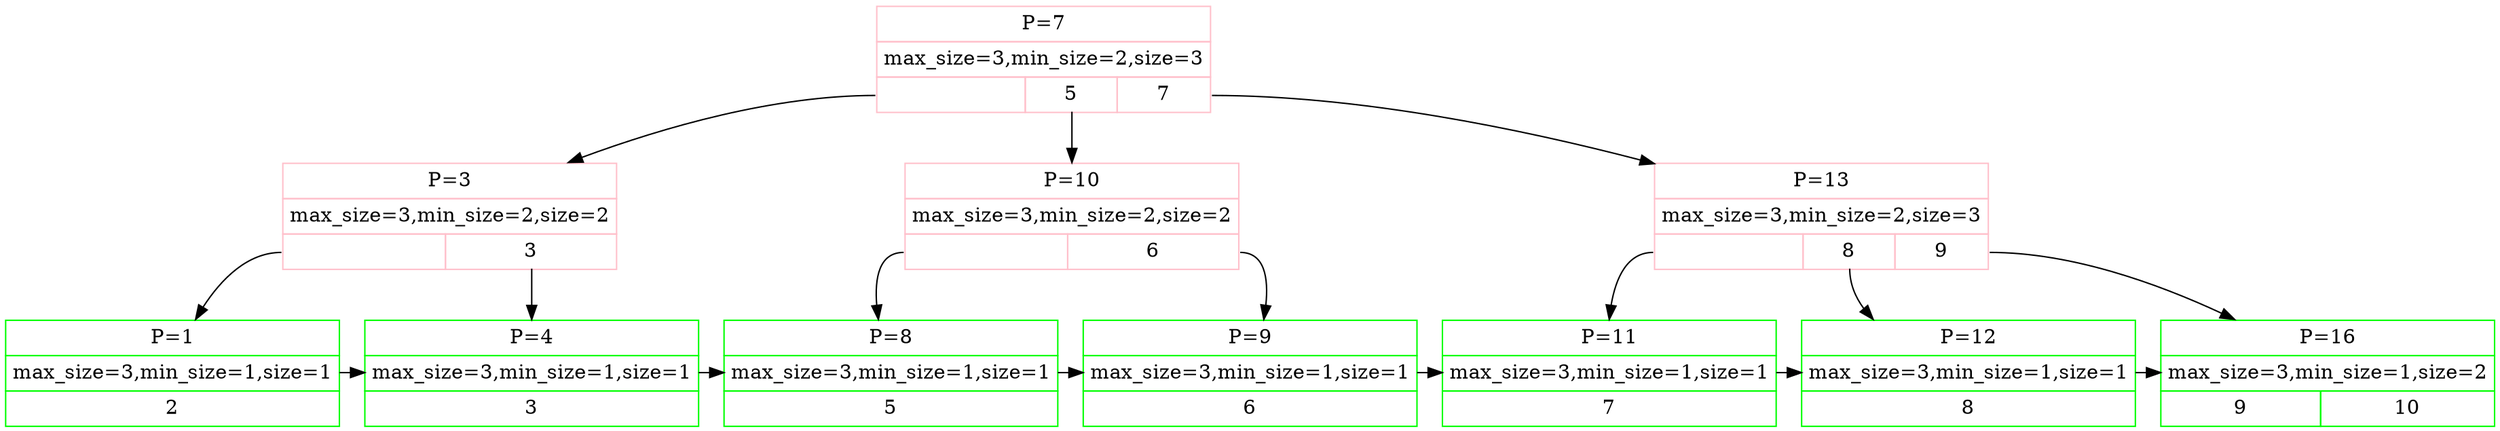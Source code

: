 digraph G {
INT_7[shape=plain color=pink label=<<TABLE BORDER="0" CELLBORDER="1" CELLSPACING="0" CELLPADDING="4">
<TR><TD COLSPAN="3">P=7</TD></TR>
<TR><TD COLSPAN="3">max_size=3,min_size=2,size=3</TD></TR>
<TR><TD PORT="p3"> </TD>
<TD PORT="p10">5</TD>
<TD PORT="p13">7</TD>
</TR></TABLE>>];
INT_3[shape=plain color=pink label=<<TABLE BORDER="0" CELLBORDER="1" CELLSPACING="0" CELLPADDING="4">
<TR><TD COLSPAN="2">P=3</TD></TR>
<TR><TD COLSPAN="2">max_size=3,min_size=2,size=2</TD></TR>
<TR><TD PORT="p1"> </TD>
<TD PORT="p4">3</TD>
</TR></TABLE>>];
INT_7:p3 -> INT_3;
LEAF_1[shape=plain color=green label=<<TABLE BORDER="0" CELLBORDER="1" CELLSPACING="0" CELLPADDING="4">
<TR><TD COLSPAN="1">P=1</TD></TR>
<TR><TD COLSPAN="1">max_size=3,min_size=1,size=1</TD></TR>
<TR><TD>2</TD>
</TR></TABLE>>];
LEAF_1 -> LEAF_4;
{rank=same LEAF_1 LEAF_4};
INT_3:p1 -> LEAF_1;
LEAF_4[shape=plain color=green label=<<TABLE BORDER="0" CELLBORDER="1" CELLSPACING="0" CELLPADDING="4">
<TR><TD COLSPAN="1">P=4</TD></TR>
<TR><TD COLSPAN="1">max_size=3,min_size=1,size=1</TD></TR>
<TR><TD>3</TD>
</TR></TABLE>>];
LEAF_4 -> LEAF_8;
{rank=same LEAF_4 LEAF_8};
INT_3:p4 -> LEAF_4;
INT_10[shape=plain color=pink label=<<TABLE BORDER="0" CELLBORDER="1" CELLSPACING="0" CELLPADDING="4">
<TR><TD COLSPAN="2">P=10</TD></TR>
<TR><TD COLSPAN="2">max_size=3,min_size=2,size=2</TD></TR>
<TR><TD PORT="p8"> </TD>
<TD PORT="p9">6</TD>
</TR></TABLE>>];
INT_7:p10 -> INT_10;
LEAF_8[shape=plain color=green label=<<TABLE BORDER="0" CELLBORDER="1" CELLSPACING="0" CELLPADDING="4">
<TR><TD COLSPAN="1">P=8</TD></TR>
<TR><TD COLSPAN="1">max_size=3,min_size=1,size=1</TD></TR>
<TR><TD>5</TD>
</TR></TABLE>>];
LEAF_8 -> LEAF_9;
{rank=same LEAF_8 LEAF_9};
INT_10:p8 -> LEAF_8;
LEAF_9[shape=plain color=green label=<<TABLE BORDER="0" CELLBORDER="1" CELLSPACING="0" CELLPADDING="4">
<TR><TD COLSPAN="1">P=9</TD></TR>
<TR><TD COLSPAN="1">max_size=3,min_size=1,size=1</TD></TR>
<TR><TD>6</TD>
</TR></TABLE>>];
LEAF_9 -> LEAF_11;
{rank=same LEAF_9 LEAF_11};
INT_10:p9 -> LEAF_9;
{rank=same INT_3 INT_10};
INT_13[shape=plain color=pink label=<<TABLE BORDER="0" CELLBORDER="1" CELLSPACING="0" CELLPADDING="4">
<TR><TD COLSPAN="3">P=13</TD></TR>
<TR><TD COLSPAN="3">max_size=3,min_size=2,size=3</TD></TR>
<TR><TD PORT="p11"> </TD>
<TD PORT="p12">8</TD>
<TD PORT="p16">9</TD>
</TR></TABLE>>];
INT_7:p13 -> INT_13;
LEAF_11[shape=plain color=green label=<<TABLE BORDER="0" CELLBORDER="1" CELLSPACING="0" CELLPADDING="4">
<TR><TD COLSPAN="1">P=11</TD></TR>
<TR><TD COLSPAN="1">max_size=3,min_size=1,size=1</TD></TR>
<TR><TD>7</TD>
</TR></TABLE>>];
LEAF_11 -> LEAF_12;
{rank=same LEAF_11 LEAF_12};
INT_13:p11 -> LEAF_11;
LEAF_12[shape=plain color=green label=<<TABLE BORDER="0" CELLBORDER="1" CELLSPACING="0" CELLPADDING="4">
<TR><TD COLSPAN="1">P=12</TD></TR>
<TR><TD COLSPAN="1">max_size=3,min_size=1,size=1</TD></TR>
<TR><TD>8</TD>
</TR></TABLE>>];
LEAF_12 -> LEAF_16;
{rank=same LEAF_12 LEAF_16};
INT_13:p12 -> LEAF_12;
LEAF_16[shape=plain color=green label=<<TABLE BORDER="0" CELLBORDER="1" CELLSPACING="0" CELLPADDING="4">
<TR><TD COLSPAN="2">P=16</TD></TR>
<TR><TD COLSPAN="2">max_size=3,min_size=1,size=2</TD></TR>
<TR><TD>9</TD>
<TD>10</TD>
</TR></TABLE>>];
INT_13:p16 -> LEAF_16;
{rank=same INT_10 INT_13};
}
